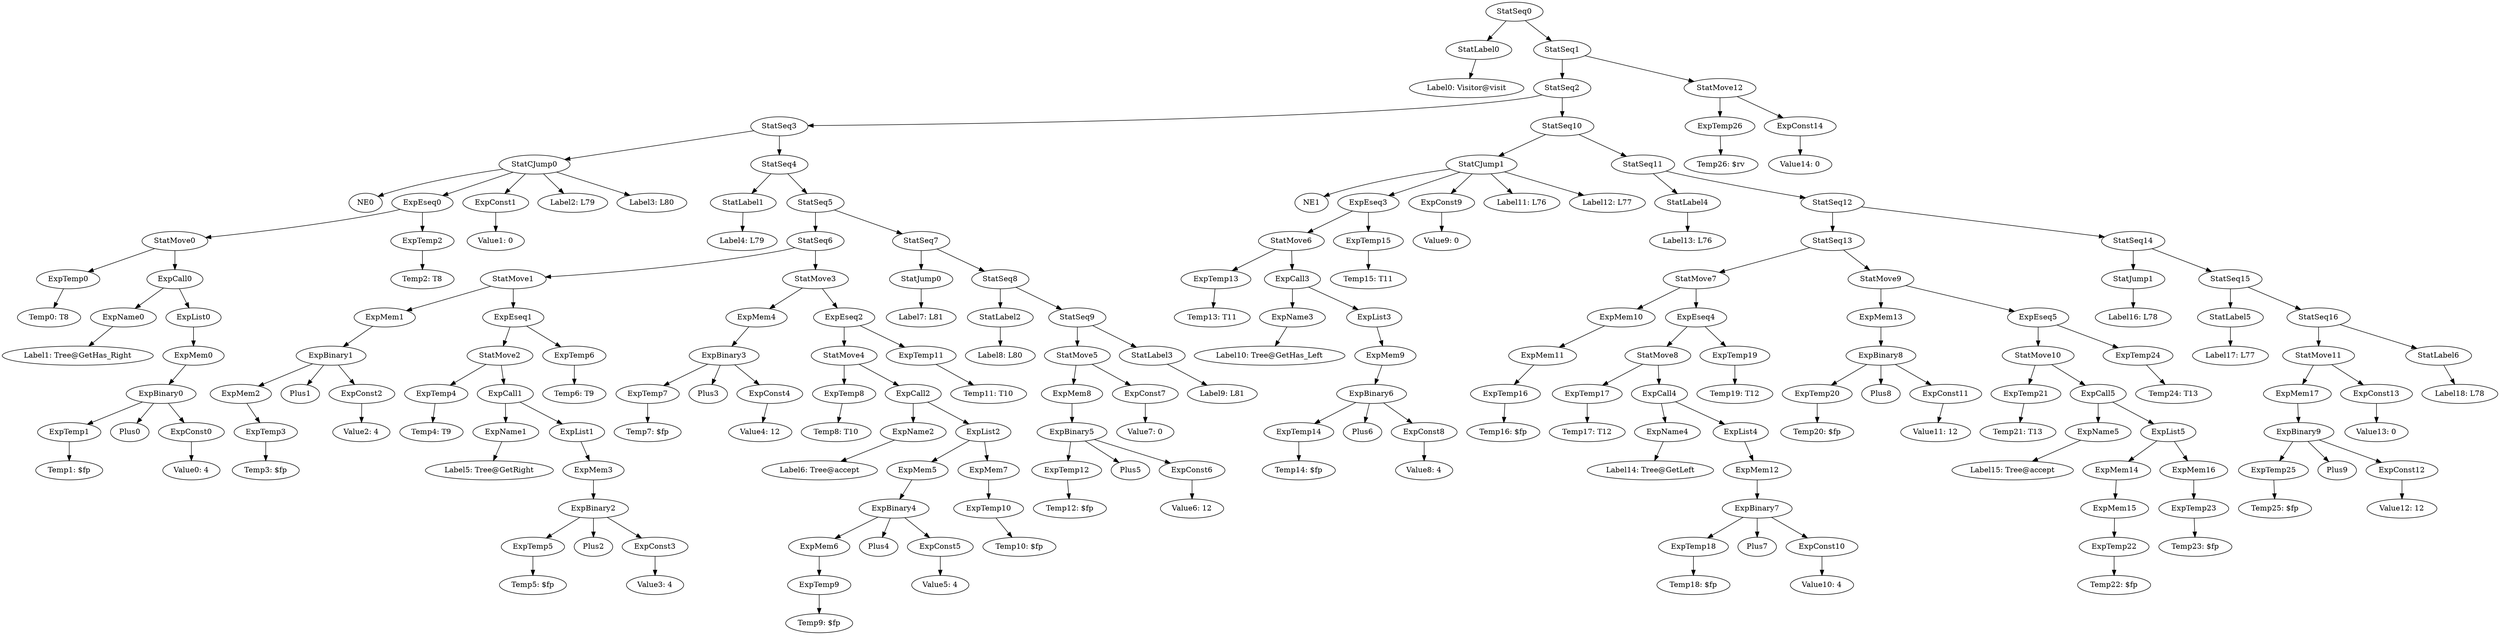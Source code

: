 digraph {
	ordering = out;
	ExpConst14 -> "Value14: 0";
	ExpTemp26 -> "Temp26: $rv";
	ExpConst13 -> "Value13: 0";
	ExpMem17 -> ExpBinary9;
	ExpConst12 -> "Value12: 12";
	StatSeq15 -> StatLabel5;
	StatSeq15 -> StatSeq16;
	StatSeq14 -> StatJump1;
	StatSeq14 -> StatSeq15;
	StatSeq12 -> StatSeq13;
	StatSeq12 -> StatSeq14;
	ExpTemp24 -> "Temp24: T13";
	ExpEseq5 -> StatMove10;
	ExpEseq5 -> ExpTemp24;
	ExpList5 -> ExpMem14;
	ExpList5 -> ExpMem16;
	ExpMem14 -> ExpMem15;
	ExpCall5 -> ExpName5;
	ExpCall5 -> ExpList5;
	ExpName5 -> "Label15: Tree@accept";
	StatMove10 -> ExpTemp21;
	StatMove10 -> ExpCall5;
	ExpTemp21 -> "Temp21: T13";
	StatMove9 -> ExpMem13;
	StatMove9 -> ExpEseq5;
	ExpMem13 -> ExpBinary8;
	ExpConst11 -> "Value11: 12";
	ExpBinary8 -> ExpTemp20;
	ExpBinary8 -> Plus8;
	ExpBinary8 -> ExpConst11;
	ExpEseq4 -> StatMove8;
	ExpEseq4 -> ExpTemp19;
	ExpList4 -> ExpMem12;
	ExpMem12 -> ExpBinary7;
	StatMove3 -> ExpMem4;
	StatMove3 -> ExpEseq2;
	ExpConst4 -> "Value4: 12";
	ExpConst2 -> "Value2: 4";
	ExpTemp6 -> "Temp6: T9";
	StatMove6 -> ExpTemp13;
	StatMove6 -> ExpCall3;
	ExpMem3 -> ExpBinary2;
	ExpConst3 -> "Value3: 4";
	ExpBinary2 -> ExpTemp5;
	ExpBinary2 -> Plus2;
	ExpBinary2 -> ExpConst3;
	ExpTemp19 -> "Temp19: T12";
	StatLabel0 -> "Label0: Visitor@visit";
	ExpMem5 -> ExpBinary4;
	ExpCall1 -> ExpName1;
	ExpCall1 -> ExpList1;
	StatJump0 -> "Label7: L81";
	ExpName1 -> "Label5: Tree@GetRight";
	ExpEseq1 -> StatMove2;
	ExpEseq1 -> ExpTemp6;
	ExpTemp15 -> "Temp15: T11";
	StatSeq10 -> StatCJump1;
	StatSeq10 -> StatSeq11;
	StatMove2 -> ExpTemp4;
	StatMove2 -> ExpCall1;
	ExpTemp7 -> "Temp7: $fp";
	ExpTemp0 -> "Temp0: T8";
	ExpTemp25 -> "Temp25: $fp";
	ExpEseq3 -> StatMove6;
	ExpEseq3 -> ExpTemp15;
	StatLabel5 -> "Label17: L77";
	ExpTemp4 -> "Temp4: T9";
	ExpMem1 -> ExpBinary1;
	ExpConst6 -> "Value6: 12";
	ExpTemp20 -> "Temp20: $fp";
	ExpConst8 -> "Value8: 4";
	ExpName0 -> "Label1: Tree@GetHas_Right";
	ExpMem4 -> ExpBinary3;
	ExpName4 -> "Label14: Tree@GetLeft";
	ExpBinary0 -> ExpTemp1;
	ExpBinary0 -> Plus0;
	ExpBinary0 -> ExpConst0;
	StatMove0 -> ExpTemp0;
	StatMove0 -> ExpCall0;
	StatMove8 -> ExpTemp17;
	StatMove8 -> ExpCall4;
	StatSeq3 -> StatCJump0;
	StatSeq3 -> StatSeq4;
	StatLabel3 -> "Label9: L81";
	ExpBinary3 -> ExpTemp7;
	ExpBinary3 -> Plus3;
	ExpBinary3 -> ExpConst4;
	ExpMem7 -> ExpTemp10;
	ExpConst0 -> "Value0: 4";
	ExpName2 -> "Label6: Tree@accept";
	StatSeq16 -> StatMove11;
	StatSeq16 -> StatLabel6;
	StatSeq7 -> StatJump0;
	StatSeq7 -> StatSeq8;
	ExpTemp5 -> "Temp5: $fp";
	StatSeq6 -> StatMove1;
	StatSeq6 -> StatMove3;
	ExpTemp3 -> "Temp3: $fp";
	StatSeq8 -> StatLabel2;
	StatSeq8 -> StatSeq9;
	ExpMem15 -> ExpTemp22;
	ExpTemp8 -> "Temp8: T10";
	ExpTemp18 -> "Temp18: $fp";
	ExpBinary9 -> ExpTemp25;
	ExpBinary9 -> Plus9;
	ExpBinary9 -> ExpConst12;
	ExpBinary7 -> ExpTemp18;
	ExpBinary7 -> Plus7;
	ExpBinary7 -> ExpConst10;
	StatMove1 -> ExpMem1;
	StatMove1 -> ExpEseq1;
	StatCJump0 -> NE0;
	StatCJump0 -> ExpEseq0;
	StatCJump0 -> ExpConst1;
	StatCJump0 -> "Label2: L79";
	StatCJump0 -> "Label3: L80";
	ExpList0 -> ExpMem0;
	ExpConst10 -> "Value10: 4";
	ExpBinary1 -> ExpMem2;
	ExpBinary1 -> Plus1;
	ExpBinary1 -> ExpConst2;
	ExpMem0 -> ExpBinary0;
	ExpTemp11 -> "Temp11: T10";
	ExpEseq0 -> StatMove0;
	ExpEseq0 -> ExpTemp2;
	ExpTemp2 -> "Temp2: T8";
	ExpConst1 -> "Value1: 0";
	ExpCall0 -> ExpName0;
	ExpCall0 -> ExpList0;
	StatSeq9 -> StatMove5;
	StatSeq9 -> StatLabel3;
	StatJump1 -> "Label16: L78";
	StatSeq4 -> StatLabel1;
	StatSeq4 -> StatSeq5;
	StatSeq1 -> StatSeq2;
	StatSeq1 -> StatMove12;
	ExpMem2 -> ExpTemp3;
	StatLabel6 -> "Label18: L78";
	ExpTemp12 -> "Temp12: $fp";
	StatLabel1 -> "Label4: L79";
	ExpCall2 -> ExpName2;
	ExpCall2 -> ExpList2;
	ExpMem6 -> ExpTemp9;
	StatSeq0 -> StatLabel0;
	StatSeq0 -> StatSeq1;
	ExpConst5 -> "Value5: 4";
	ExpTemp22 -> "Temp22: $fp";
	ExpList2 -> ExpMem5;
	ExpList2 -> ExpMem7;
	ExpBinary4 -> ExpMem6;
	ExpBinary4 -> Plus4;
	ExpBinary4 -> ExpConst5;
	ExpTemp1 -> "Temp1: $fp";
	ExpList1 -> ExpMem3;
	ExpEseq2 -> StatMove4;
	ExpEseq2 -> ExpTemp11;
	ExpName3 -> "Label10: Tree@GetHas_Left";
	StatSeq5 -> StatSeq6;
	StatSeq5 -> StatSeq7;
	StatLabel4 -> "Label13: L76";
	ExpTemp9 -> "Temp9: $fp";
	ExpCall4 -> ExpName4;
	ExpCall4 -> ExpList4;
	ExpBinary5 -> ExpTemp12;
	ExpBinary5 -> Plus5;
	ExpBinary5 -> ExpConst6;
	StatMove4 -> ExpTemp8;
	StatMove4 -> ExpCall2;
	StatMove5 -> ExpMem8;
	StatMove5 -> ExpConst7;
	StatLabel2 -> "Label8: L80";
	ExpConst9 -> "Value9: 0";
	StatSeq11 -> StatLabel4;
	StatSeq11 -> StatSeq12;
	ExpMem8 -> ExpBinary5;
	ExpConst7 -> "Value7: 0";
	StatSeq2 -> StatSeq3;
	StatSeq2 -> StatSeq10;
	ExpCall3 -> ExpName3;
	ExpCall3 -> ExpList3;
	StatCJump1 -> NE1;
	StatCJump1 -> ExpEseq3;
	StatCJump1 -> ExpConst9;
	StatCJump1 -> "Label11: L76";
	StatCJump1 -> "Label12: L77";
	ExpTemp13 -> "Temp13: T11";
	StatMove12 -> ExpTemp26;
	StatMove12 -> ExpConst14;
	ExpTemp14 -> "Temp14: $fp";
	ExpMem16 -> ExpTemp23;
	ExpBinary6 -> ExpTemp14;
	ExpBinary6 -> Plus6;
	ExpBinary6 -> ExpConst8;
	ExpTemp16 -> "Temp16: $fp";
	ExpList3 -> ExpMem9;
	StatMove11 -> ExpMem17;
	StatMove11 -> ExpConst13;
	ExpMem11 -> ExpTemp16;
	ExpTemp10 -> "Temp10: $fp";
	ExpMem10 -> ExpMem11;
	StatMove7 -> ExpMem10;
	StatMove7 -> ExpEseq4;
	ExpTemp23 -> "Temp23: $fp";
	StatSeq13 -> StatMove7;
	StatSeq13 -> StatMove9;
	ExpMem9 -> ExpBinary6;
	ExpTemp17 -> "Temp17: T12";
}

